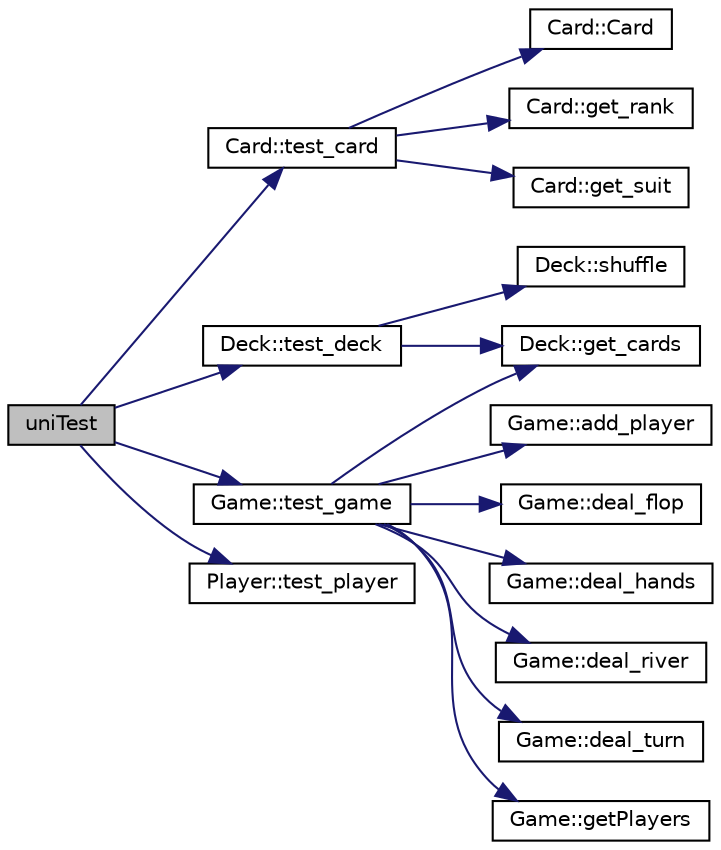 digraph "uniTest"
{
 // INTERACTIVE_SVG=YES
 // LATEX_PDF_SIZE
  edge [fontname="Helvetica",fontsize="10",labelfontname="Helvetica",labelfontsize="10"];
  node [fontname="Helvetica",fontsize="10",shape=record];
  rankdir="LR";
  Node1 [label="uniTest",height=0.2,width=0.4,color="black", fillcolor="grey75", style="filled", fontcolor="black",tooltip=" "];
  Node1 -> Node2 [color="midnightblue",fontsize="10",style="solid",fontname="Helvetica"];
  Node2 [label="Card::test_card",height=0.2,width=0.4,color="black", fillcolor="white", style="filled",URL="$class_card.html#a6f0afc8f51200818b7295341bad53eb5",tooltip="Tests the Card class functionality."];
  Node2 -> Node3 [color="midnightblue",fontsize="10",style="solid",fontname="Helvetica"];
  Node3 [label="Card::Card",height=0.2,width=0.4,color="black", fillcolor="white", style="filled",URL="$class_card.html#a569e0a5fbe2fc61dfe0105a0ded81059",tooltip="Constructs a Card object with the given suit and rank."];
  Node2 -> Node4 [color="midnightblue",fontsize="10",style="solid",fontname="Helvetica"];
  Node4 [label="Card::get_rank",height=0.2,width=0.4,color="black", fillcolor="white", style="filled",URL="$class_card.html#a9b352ce37c8d4e365b31dee979c35add",tooltip="Gets the rank of the card."];
  Node2 -> Node5 [color="midnightblue",fontsize="10",style="solid",fontname="Helvetica"];
  Node5 [label="Card::get_suit",height=0.2,width=0.4,color="black", fillcolor="white", style="filled",URL="$class_card.html#a74782cc7cdcc2bf7cabc89eaa265805a",tooltip="Gets the suit of the card."];
  Node1 -> Node6 [color="midnightblue",fontsize="10",style="solid",fontname="Helvetica"];
  Node6 [label="Deck::test_deck",height=0.2,width=0.4,color="black", fillcolor="white", style="filled",URL="$class_deck.html#ada7ef0115cdb8d1ab3e3a47c5d15b14d",tooltip="Tests the Deck class functionality."];
  Node6 -> Node7 [color="midnightblue",fontsize="10",style="solid",fontname="Helvetica"];
  Node7 [label="Deck::get_cards",height=0.2,width=0.4,color="black", fillcolor="white", style="filled",URL="$class_deck.html#a2fe0172048296260450a74035a34db9b",tooltip="Retrieves the current set of cards in the deck."];
  Node6 -> Node8 [color="midnightblue",fontsize="10",style="solid",fontname="Helvetica"];
  Node8 [label="Deck::shuffle",height=0.2,width=0.4,color="black", fillcolor="white", style="filled",URL="$class_deck.html#ae5a1e52ab00ae5924f2bc6b730dba3eb",tooltip="Shuffles the deck of cards."];
  Node1 -> Node9 [color="midnightblue",fontsize="10",style="solid",fontname="Helvetica"];
  Node9 [label="Game::test_game",height=0.2,width=0.4,color="black", fillcolor="white", style="filled",URL="$class_game.html#a2a40b9c0d56307fbe67da500ed9d4cff",tooltip="Tests the Game class functionality."];
  Node9 -> Node10 [color="midnightblue",fontsize="10",style="solid",fontname="Helvetica"];
  Node10 [label="Game::add_player",height=0.2,width=0.4,color="black", fillcolor="white", style="filled",URL="$class_game.html#a57916fe5cb55a85464371173571cf681",tooltip="Adds a player to the game."];
  Node9 -> Node11 [color="midnightblue",fontsize="10",style="solid",fontname="Helvetica"];
  Node11 [label="Game::deal_flop",height=0.2,width=0.4,color="black", fillcolor="white", style="filled",URL="$class_game.html#adc83a8bdd3819b0eab1540bf1d6dd1c0",tooltip="Deals the flop (the first three community cards)."];
  Node9 -> Node12 [color="midnightblue",fontsize="10",style="solid",fontname="Helvetica"];
  Node12 [label="Game::deal_hands",height=0.2,width=0.4,color="black", fillcolor="white", style="filled",URL="$class_game.html#a5cc682e0e2c72be6768cdacc9aec26ae",tooltip="Deals the hands to the players."];
  Node9 -> Node13 [color="midnightblue",fontsize="10",style="solid",fontname="Helvetica"];
  Node13 [label="Game::deal_river",height=0.2,width=0.4,color="black", fillcolor="white", style="filled",URL="$class_game.html#abe6dc7900667fabf1048c5391ce9a4bc",tooltip="Deals the river (the fifth community card)."];
  Node9 -> Node14 [color="midnightblue",fontsize="10",style="solid",fontname="Helvetica"];
  Node14 [label="Game::deal_turn",height=0.2,width=0.4,color="black", fillcolor="white", style="filled",URL="$class_game.html#a5fd04d6cb5e1e60a10db3a29fcad71e9",tooltip="Deals the turn (the fourth community card)."];
  Node9 -> Node7 [color="midnightblue",fontsize="10",style="solid",fontname="Helvetica"];
  Node9 -> Node15 [color="midnightblue",fontsize="10",style="solid",fontname="Helvetica"];
  Node15 [label="Game::getPlayers",height=0.2,width=0.4,color="black", fillcolor="white", style="filled",URL="$class_game.html#a57e5aef2f67e77929842fab7a78404ea",tooltip="Gets the players in the game."];
  Node1 -> Node16 [color="midnightblue",fontsize="10",style="solid",fontname="Helvetica"];
  Node16 [label="Player::test_player",height=0.2,width=0.4,color="black", fillcolor="white", style="filled",URL="$class_player.html#a729f3d36749ee2986b3d9606cf852682",tooltip="Tests the Player class functionality."];
}
